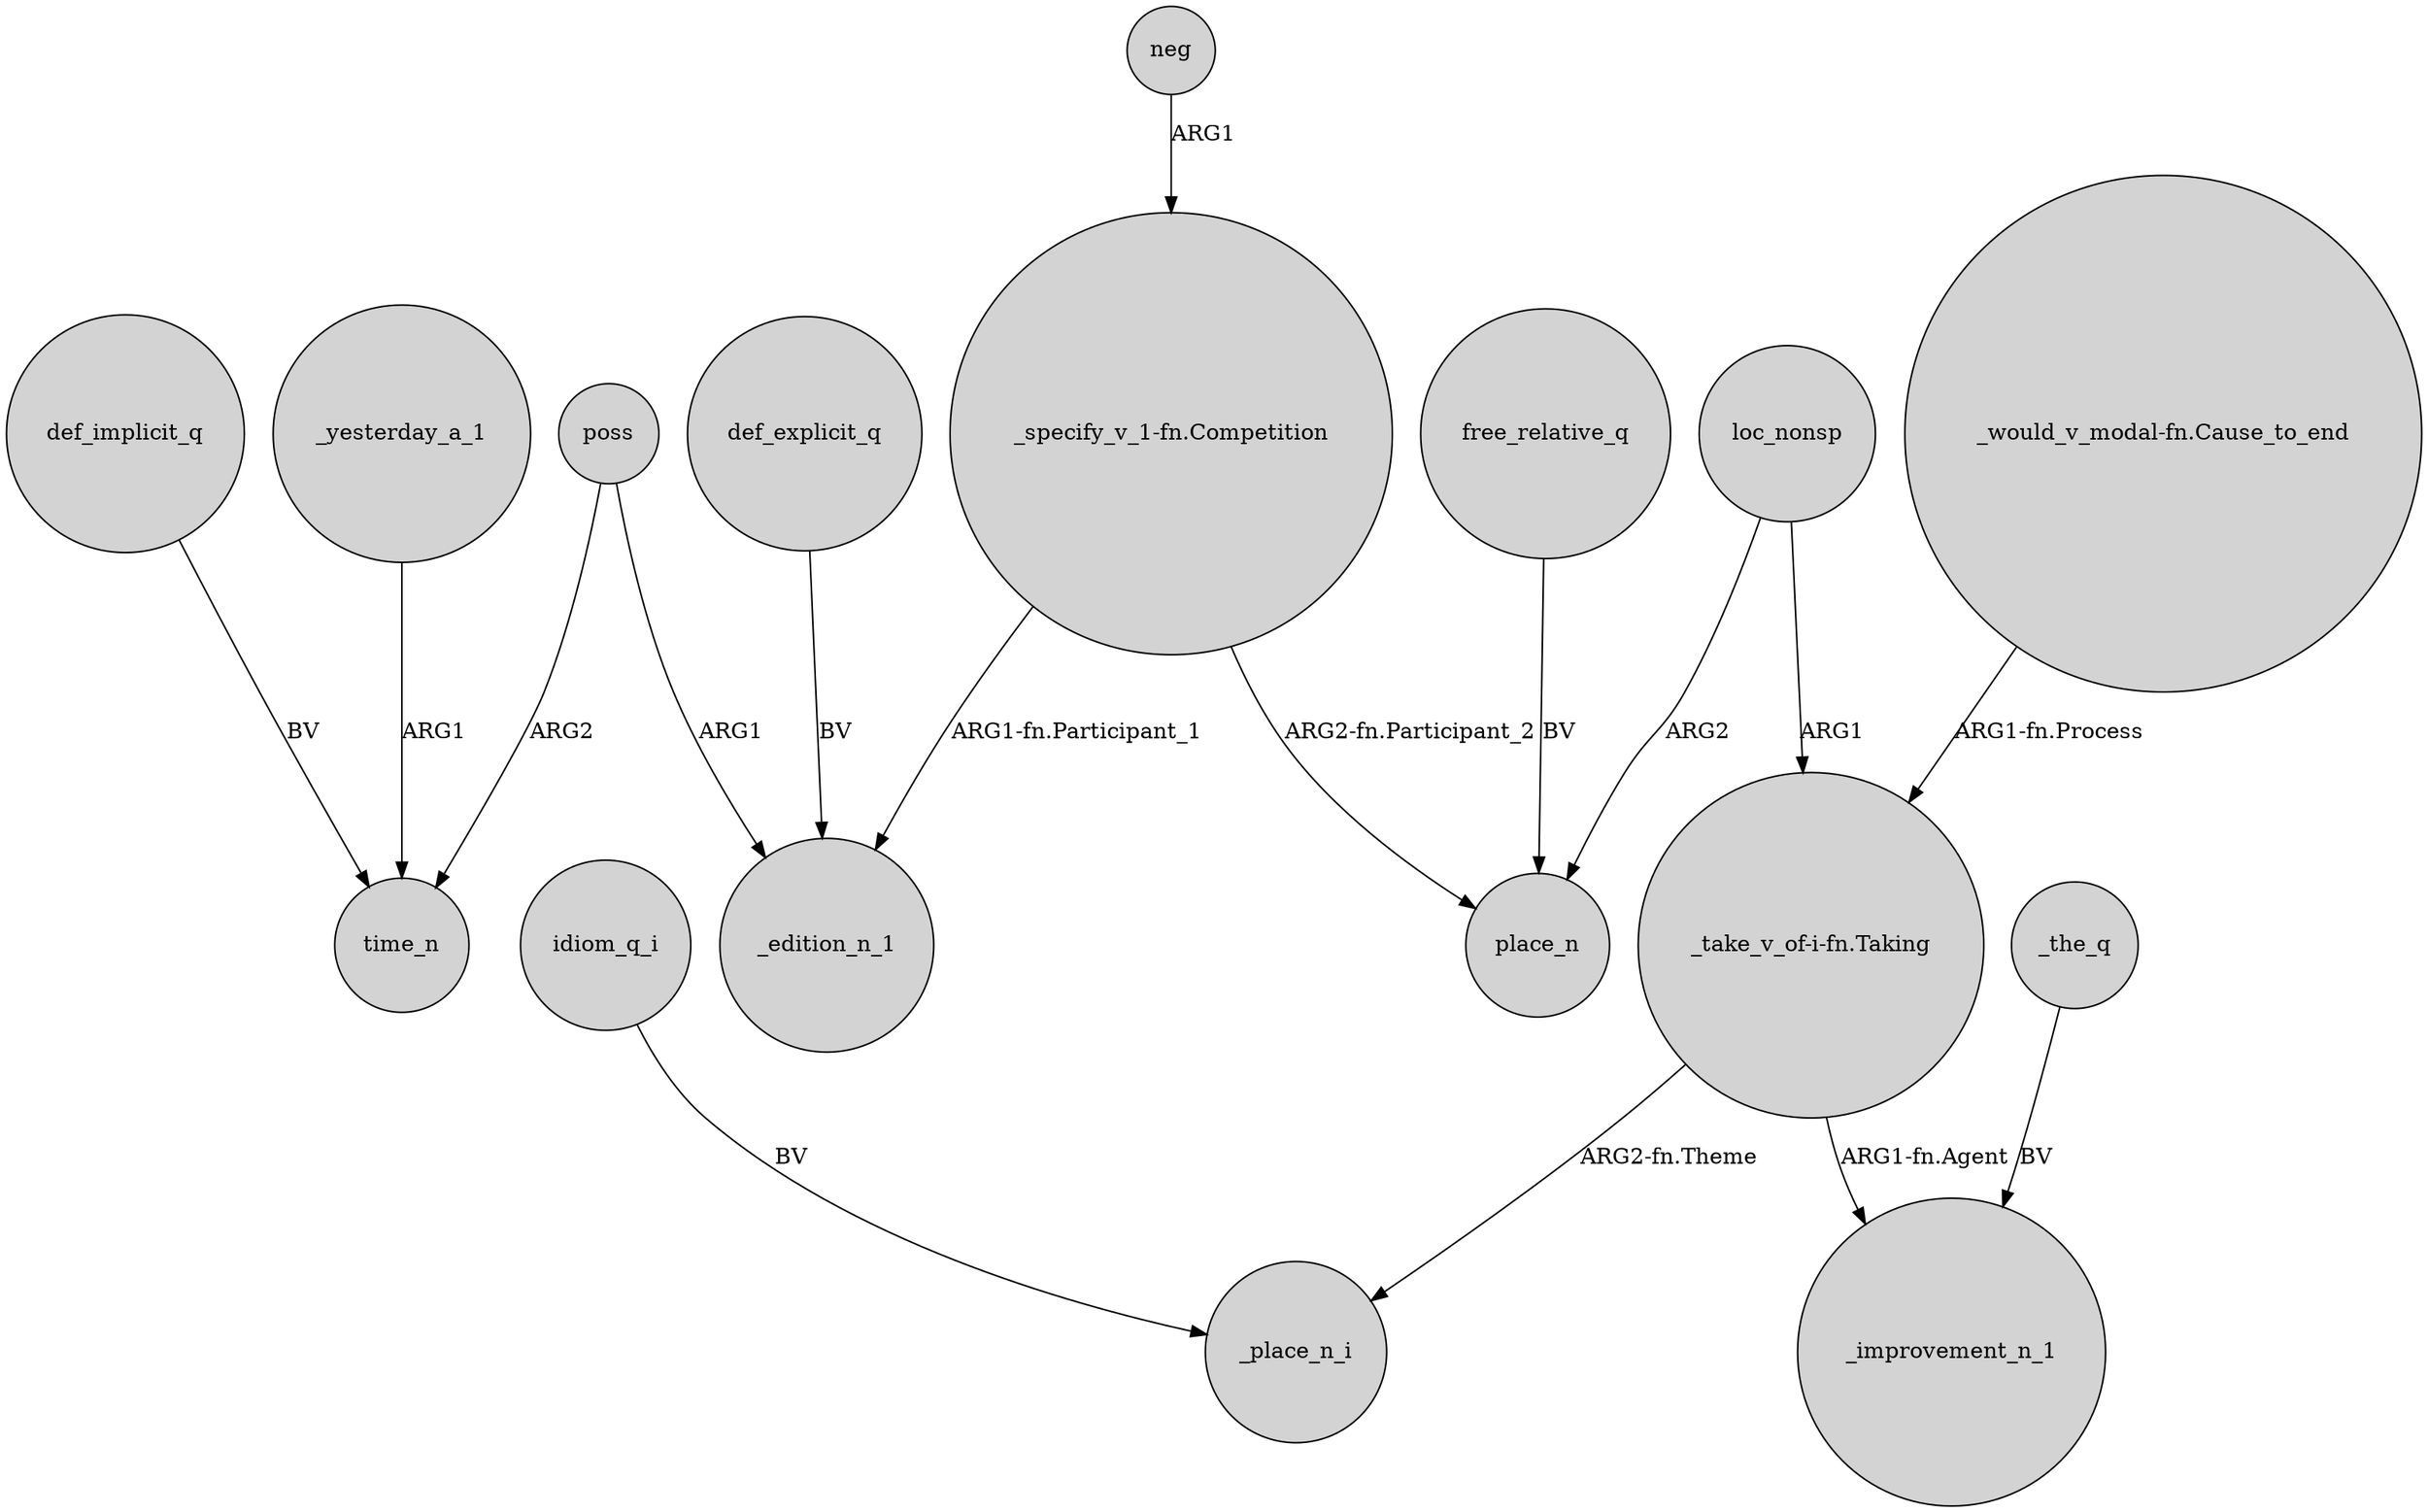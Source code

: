 digraph {
	node [shape=circle style=filled]
	loc_nonsp -> place_n [label=ARG2]
	poss -> _edition_n_1 [label=ARG1]
	poss -> time_n [label=ARG2]
	_yesterday_a_1 -> time_n [label=ARG1]
	idiom_q_i -> _place_n_i [label=BV]
	"_specify_v_1-fn.Competition" -> place_n [label="ARG2-fn.Participant_2"]
	_the_q -> _improvement_n_1 [label=BV]
	"_would_v_modal-fn.Cause_to_end" -> "_take_v_of-i-fn.Taking" [label="ARG1-fn.Process"]
	def_explicit_q -> _edition_n_1 [label=BV]
	def_implicit_q -> time_n [label=BV]
	"_specify_v_1-fn.Competition" -> _edition_n_1 [label="ARG1-fn.Participant_1"]
	"_take_v_of-i-fn.Taking" -> _improvement_n_1 [label="ARG1-fn.Agent"]
	free_relative_q -> place_n [label=BV]
	"_take_v_of-i-fn.Taking" -> _place_n_i [label="ARG2-fn.Theme"]
	neg -> "_specify_v_1-fn.Competition" [label=ARG1]
	loc_nonsp -> "_take_v_of-i-fn.Taking" [label=ARG1]
}
